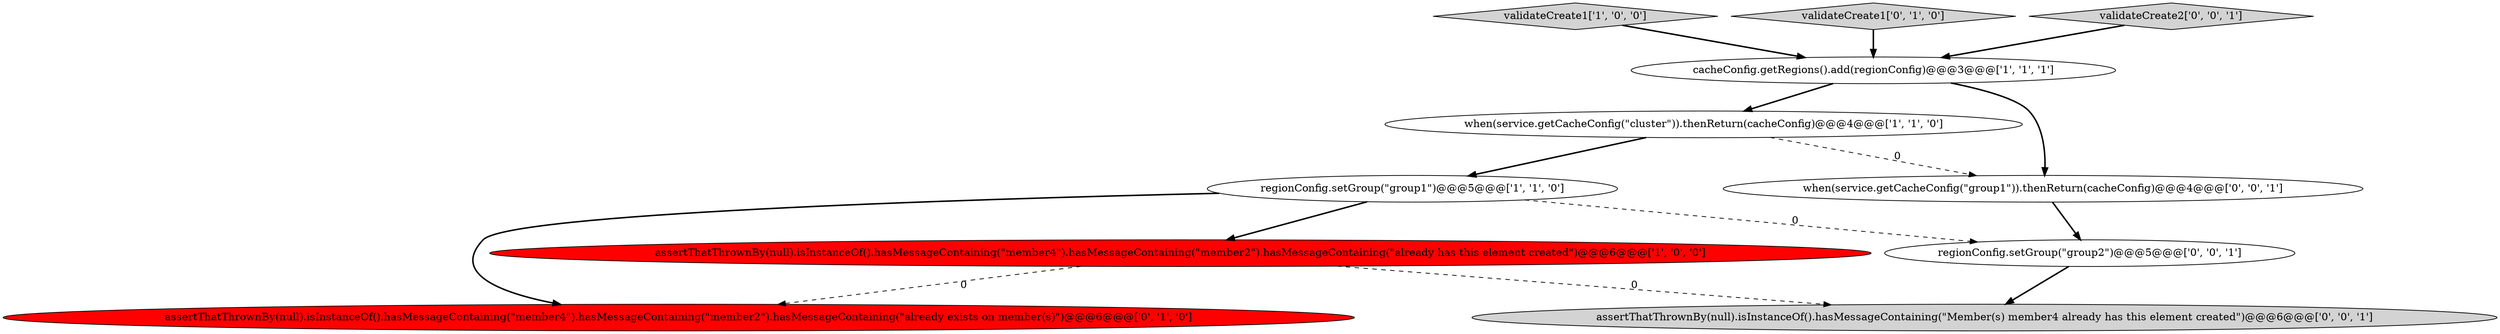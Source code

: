 digraph {
9 [style = filled, label = "assertThatThrownBy(null).isInstanceOf().hasMessageContaining(\"Member(s) member4 already has this element created\")@@@6@@@['0', '0', '1']", fillcolor = lightgray, shape = ellipse image = "AAA0AAABBB3BBB"];
0 [style = filled, label = "cacheConfig.getRegions().add(regionConfig)@@@3@@@['1', '1', '1']", fillcolor = white, shape = ellipse image = "AAA0AAABBB1BBB"];
7 [style = filled, label = "regionConfig.setGroup(\"group2\")@@@5@@@['0', '0', '1']", fillcolor = white, shape = ellipse image = "AAA0AAABBB3BBB"];
2 [style = filled, label = "regionConfig.setGroup(\"group1\")@@@5@@@['1', '1', '0']", fillcolor = white, shape = ellipse image = "AAA0AAABBB1BBB"];
3 [style = filled, label = "validateCreate1['1', '0', '0']", fillcolor = lightgray, shape = diamond image = "AAA0AAABBB1BBB"];
5 [style = filled, label = "validateCreate1['0', '1', '0']", fillcolor = lightgray, shape = diamond image = "AAA0AAABBB2BBB"];
1 [style = filled, label = "when(service.getCacheConfig(\"cluster\")).thenReturn(cacheConfig)@@@4@@@['1', '1', '0']", fillcolor = white, shape = ellipse image = "AAA0AAABBB1BBB"];
10 [style = filled, label = "validateCreate2['0', '0', '1']", fillcolor = lightgray, shape = diamond image = "AAA0AAABBB3BBB"];
8 [style = filled, label = "when(service.getCacheConfig(\"group1\")).thenReturn(cacheConfig)@@@4@@@['0', '0', '1']", fillcolor = white, shape = ellipse image = "AAA0AAABBB3BBB"];
6 [style = filled, label = "assertThatThrownBy(null).isInstanceOf().hasMessageContaining(\"member4\").hasMessageContaining(\"member2\").hasMessageContaining(\"already exists on member(s)\")@@@6@@@['0', '1', '0']", fillcolor = red, shape = ellipse image = "AAA1AAABBB2BBB"];
4 [style = filled, label = "assertThatThrownBy(null).isInstanceOf().hasMessageContaining(\"member4\").hasMessageContaining(\"member2\").hasMessageContaining(\"already has this element created\")@@@6@@@['1', '0', '0']", fillcolor = red, shape = ellipse image = "AAA1AAABBB1BBB"];
7->9 [style = bold, label=""];
10->0 [style = bold, label=""];
1->8 [style = dashed, label="0"];
4->9 [style = dashed, label="0"];
1->2 [style = bold, label=""];
5->0 [style = bold, label=""];
4->6 [style = dashed, label="0"];
2->7 [style = dashed, label="0"];
2->4 [style = bold, label=""];
2->6 [style = bold, label=""];
0->1 [style = bold, label=""];
3->0 [style = bold, label=""];
8->7 [style = bold, label=""];
0->8 [style = bold, label=""];
}
